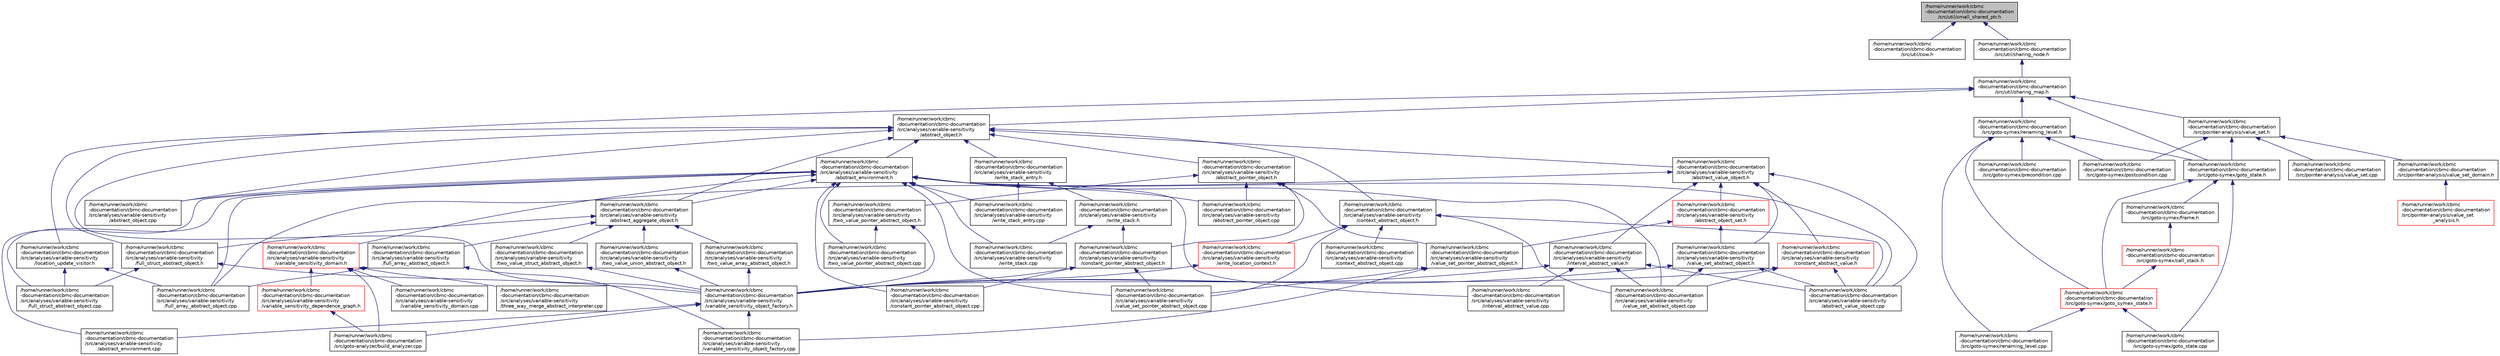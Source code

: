 digraph "/home/runner/work/cbmc-documentation/cbmc-documentation/src/util/small_shared_ptr.h"
{
 // LATEX_PDF_SIZE
  bgcolor="transparent";
  edge [fontname="Helvetica",fontsize="10",labelfontname="Helvetica",labelfontsize="10"];
  node [fontname="Helvetica",fontsize="10",shape=record];
  Node1 [label="/home/runner/work/cbmc\l-documentation/cbmc-documentation\l/src/util/small_shared_ptr.h",height=0.2,width=0.4,color="black", fillcolor="grey75", style="filled", fontcolor="black",tooltip=" "];
  Node1 -> Node2 [dir="back",color="midnightblue",fontsize="10",style="solid",fontname="Helvetica"];
  Node2 [label="/home/runner/work/cbmc\l-documentation/cbmc-documentation\l/src/util/cow.h",height=0.2,width=0.4,color="black",URL="$cow_8h.html",tooltip=" "];
  Node1 -> Node3 [dir="back",color="midnightblue",fontsize="10",style="solid",fontname="Helvetica"];
  Node3 [label="/home/runner/work/cbmc\l-documentation/cbmc-documentation\l/src/util/sharing_node.h",height=0.2,width=0.4,color="black",URL="$sharing__node_8h.html",tooltip=" "];
  Node3 -> Node4 [dir="back",color="midnightblue",fontsize="10",style="solid",fontname="Helvetica"];
  Node4 [label="/home/runner/work/cbmc\l-documentation/cbmc-documentation\l/src/util/sharing_map.h",height=0.2,width=0.4,color="black",URL="$sharing__map_8h.html",tooltip=" "];
  Node4 -> Node5 [dir="back",color="midnightblue",fontsize="10",style="solid",fontname="Helvetica"];
  Node5 [label="/home/runner/work/cbmc\l-documentation/cbmc-documentation\l/src/analyses/variable-sensitivity\l/abstract_object.h",height=0.2,width=0.4,color="black",URL="$abstract__object_8h.html",tooltip=" "];
  Node5 -> Node6 [dir="back",color="midnightblue",fontsize="10",style="solid",fontname="Helvetica"];
  Node6 [label="/home/runner/work/cbmc\l-documentation/cbmc-documentation\l/src/analyses/variable-sensitivity\l/abstract_aggregate_object.h",height=0.2,width=0.4,color="black",URL="$abstract__aggregate__object_8h.html",tooltip=" "];
  Node6 -> Node7 [dir="back",color="midnightblue",fontsize="10",style="solid",fontname="Helvetica"];
  Node7 [label="/home/runner/work/cbmc\l-documentation/cbmc-documentation\l/src/analyses/variable-sensitivity\l/full_array_abstract_object.h",height=0.2,width=0.4,color="black",URL="$full__array__abstract__object_8h.html",tooltip=" "];
  Node7 -> Node8 [dir="back",color="midnightblue",fontsize="10",style="solid",fontname="Helvetica"];
  Node8 [label="/home/runner/work/cbmc\l-documentation/cbmc-documentation\l/src/analyses/variable-sensitivity\l/full_array_abstract_object.cpp",height=0.2,width=0.4,color="black",URL="$full__array__abstract__object_8cpp.html",tooltip=" "];
  Node7 -> Node9 [dir="back",color="midnightblue",fontsize="10",style="solid",fontname="Helvetica"];
  Node9 [label="/home/runner/work/cbmc\l-documentation/cbmc-documentation\l/src/analyses/variable-sensitivity\l/variable_sensitivity_object_factory.cpp",height=0.2,width=0.4,color="black",URL="$variable__sensitivity__object__factory_8cpp.html",tooltip=" "];
  Node6 -> Node10 [dir="back",color="midnightblue",fontsize="10",style="solid",fontname="Helvetica"];
  Node10 [label="/home/runner/work/cbmc\l-documentation/cbmc-documentation\l/src/analyses/variable-sensitivity\l/full_struct_abstract_object.h",height=0.2,width=0.4,color="black",URL="$full__struct__abstract__object_8h.html",tooltip=" "];
  Node10 -> Node11 [dir="back",color="midnightblue",fontsize="10",style="solid",fontname="Helvetica"];
  Node11 [label="/home/runner/work/cbmc\l-documentation/cbmc-documentation\l/src/analyses/variable-sensitivity\l/full_struct_abstract_object.cpp",height=0.2,width=0.4,color="black",URL="$full__struct__abstract__object_8cpp.html",tooltip=" "];
  Node10 -> Node12 [dir="back",color="midnightblue",fontsize="10",style="solid",fontname="Helvetica"];
  Node12 [label="/home/runner/work/cbmc\l-documentation/cbmc-documentation\l/src/analyses/variable-sensitivity\l/variable_sensitivity_object_factory.h",height=0.2,width=0.4,color="black",URL="$variable__sensitivity__object__factory_8h.html",tooltip=" "];
  Node12 -> Node13 [dir="back",color="midnightblue",fontsize="10",style="solid",fontname="Helvetica"];
  Node13 [label="/home/runner/work/cbmc\l-documentation/cbmc-documentation\l/src/analyses/variable-sensitivity\l/abstract_environment.cpp",height=0.2,width=0.4,color="black",URL="$abstract__environment_8cpp.html",tooltip=" "];
  Node12 -> Node9 [dir="back",color="midnightblue",fontsize="10",style="solid",fontname="Helvetica"];
  Node12 -> Node14 [dir="back",color="midnightblue",fontsize="10",style="solid",fontname="Helvetica"];
  Node14 [label="/home/runner/work/cbmc\l-documentation/cbmc-documentation\l/src/goto-analyzer/build_analyzer.cpp",height=0.2,width=0.4,color="black",URL="$build__analyzer_8cpp.html",tooltip=" "];
  Node6 -> Node15 [dir="back",color="midnightblue",fontsize="10",style="solid",fontname="Helvetica"];
  Node15 [label="/home/runner/work/cbmc\l-documentation/cbmc-documentation\l/src/analyses/variable-sensitivity\l/two_value_array_abstract_object.h",height=0.2,width=0.4,color="black",URL="$two__value__array__abstract__object_8h.html",tooltip=" "];
  Node15 -> Node12 [dir="back",color="midnightblue",fontsize="10",style="solid",fontname="Helvetica"];
  Node6 -> Node16 [dir="back",color="midnightblue",fontsize="10",style="solid",fontname="Helvetica"];
  Node16 [label="/home/runner/work/cbmc\l-documentation/cbmc-documentation\l/src/analyses/variable-sensitivity\l/two_value_struct_abstract_object.h",height=0.2,width=0.4,color="black",URL="$two__value__struct__abstract__object_8h.html",tooltip=" "];
  Node16 -> Node12 [dir="back",color="midnightblue",fontsize="10",style="solid",fontname="Helvetica"];
  Node6 -> Node17 [dir="back",color="midnightblue",fontsize="10",style="solid",fontname="Helvetica"];
  Node17 [label="/home/runner/work/cbmc\l-documentation/cbmc-documentation\l/src/analyses/variable-sensitivity\l/two_value_union_abstract_object.h",height=0.2,width=0.4,color="black",URL="$two__value__union__abstract__object_8h.html",tooltip=" "];
  Node17 -> Node12 [dir="back",color="midnightblue",fontsize="10",style="solid",fontname="Helvetica"];
  Node5 -> Node18 [dir="back",color="midnightblue",fontsize="10",style="solid",fontname="Helvetica"];
  Node18 [label="/home/runner/work/cbmc\l-documentation/cbmc-documentation\l/src/analyses/variable-sensitivity\l/abstract_environment.h",height=0.2,width=0.4,color="black",URL="$abstract__environment_8h.html",tooltip=" "];
  Node18 -> Node6 [dir="back",color="midnightblue",fontsize="10",style="solid",fontname="Helvetica"];
  Node18 -> Node13 [dir="back",color="midnightblue",fontsize="10",style="solid",fontname="Helvetica"];
  Node18 -> Node19 [dir="back",color="midnightblue",fontsize="10",style="solid",fontname="Helvetica"];
  Node19 [label="/home/runner/work/cbmc\l-documentation/cbmc-documentation\l/src/analyses/variable-sensitivity\l/abstract_object.cpp",height=0.2,width=0.4,color="black",URL="$abstract__object_8cpp.html",tooltip=" "];
  Node18 -> Node20 [dir="back",color="midnightblue",fontsize="10",style="solid",fontname="Helvetica"];
  Node20 [label="/home/runner/work/cbmc\l-documentation/cbmc-documentation\l/src/analyses/variable-sensitivity\l/abstract_pointer_object.cpp",height=0.2,width=0.4,color="black",URL="$abstract__pointer__object_8cpp.html",tooltip=" "];
  Node18 -> Node21 [dir="back",color="midnightblue",fontsize="10",style="solid",fontname="Helvetica"];
  Node21 [label="/home/runner/work/cbmc\l-documentation/cbmc-documentation\l/src/analyses/variable-sensitivity\l/abstract_value_object.cpp",height=0.2,width=0.4,color="black",URL="$abstract__value__object_8cpp.html",tooltip=" "];
  Node18 -> Node22 [dir="back",color="midnightblue",fontsize="10",style="solid",fontname="Helvetica"];
  Node22 [label="/home/runner/work/cbmc\l-documentation/cbmc-documentation\l/src/analyses/variable-sensitivity\l/constant_pointer_abstract_object.cpp",height=0.2,width=0.4,color="black",URL="$constant__pointer__abstract__object_8cpp.html",tooltip=" "];
  Node18 -> Node8 [dir="back",color="midnightblue",fontsize="10",style="solid",fontname="Helvetica"];
  Node18 -> Node11 [dir="back",color="midnightblue",fontsize="10",style="solid",fontname="Helvetica"];
  Node18 -> Node23 [dir="back",color="midnightblue",fontsize="10",style="solid",fontname="Helvetica"];
  Node23 [label="/home/runner/work/cbmc\l-documentation/cbmc-documentation\l/src/analyses/variable-sensitivity\l/interval_abstract_value.cpp",height=0.2,width=0.4,color="black",URL="$interval__abstract__value_8cpp.html",tooltip=" "];
  Node18 -> Node24 [dir="back",color="midnightblue",fontsize="10",style="solid",fontname="Helvetica"];
  Node24 [label="/home/runner/work/cbmc\l-documentation/cbmc-documentation\l/src/analyses/variable-sensitivity\l/two_value_pointer_abstract_object.cpp",height=0.2,width=0.4,color="black",URL="$two__value__pointer__abstract__object_8cpp.html",tooltip=" "];
  Node18 -> Node25 [dir="back",color="midnightblue",fontsize="10",style="solid",fontname="Helvetica"];
  Node25 [label="/home/runner/work/cbmc\l-documentation/cbmc-documentation\l/src/analyses/variable-sensitivity\l/value_set_abstract_object.cpp",height=0.2,width=0.4,color="black",URL="$value__set__abstract__object_8cpp.html",tooltip=" "];
  Node18 -> Node26 [dir="back",color="midnightblue",fontsize="10",style="solid",fontname="Helvetica"];
  Node26 [label="/home/runner/work/cbmc\l-documentation/cbmc-documentation\l/src/analyses/variable-sensitivity\l/value_set_pointer_abstract_object.cpp",height=0.2,width=0.4,color="black",URL="$value__set__pointer__abstract__object_8cpp.html",tooltip=" "];
  Node18 -> Node27 [dir="back",color="midnightblue",fontsize="10",style="solid",fontname="Helvetica"];
  Node27 [label="/home/runner/work/cbmc\l-documentation/cbmc-documentation\l/src/analyses/variable-sensitivity\l/variable_sensitivity_domain.h",height=0.2,width=0.4,color="red",URL="$variable__sensitivity__domain_8h.html",tooltip=" "];
  Node27 -> Node28 [dir="back",color="midnightblue",fontsize="10",style="solid",fontname="Helvetica"];
  Node28 [label="/home/runner/work/cbmc\l-documentation/cbmc-documentation\l/src/analyses/variable-sensitivity\l/three_way_merge_abstract_interpreter.cpp",height=0.2,width=0.4,color="black",URL="$three__way__merge__abstract__interpreter_8cpp.html",tooltip=" "];
  Node27 -> Node29 [dir="back",color="midnightblue",fontsize="10",style="solid",fontname="Helvetica"];
  Node29 [label="/home/runner/work/cbmc\l-documentation/cbmc-documentation\l/src/analyses/variable-sensitivity\l/variable_sensitivity_dependence_graph.h",height=0.2,width=0.4,color="red",URL="$variable__sensitivity__dependence__graph_8h.html",tooltip=" "];
  Node29 -> Node14 [dir="back",color="midnightblue",fontsize="10",style="solid",fontname="Helvetica"];
  Node27 -> Node32 [dir="back",color="midnightblue",fontsize="10",style="solid",fontname="Helvetica"];
  Node32 [label="/home/runner/work/cbmc\l-documentation/cbmc-documentation\l/src/analyses/variable-sensitivity\l/variable_sensitivity_domain.cpp",height=0.2,width=0.4,color="black",URL="$variable__sensitivity__domain_8cpp.html",tooltip=" "];
  Node27 -> Node14 [dir="back",color="midnightblue",fontsize="10",style="solid",fontname="Helvetica"];
  Node18 -> Node37 [dir="back",color="midnightblue",fontsize="10",style="solid",fontname="Helvetica"];
  Node37 [label="/home/runner/work/cbmc\l-documentation/cbmc-documentation\l/src/analyses/variable-sensitivity\l/write_stack.cpp",height=0.2,width=0.4,color="black",URL="$write__stack_8cpp.html",tooltip=" "];
  Node18 -> Node38 [dir="back",color="midnightblue",fontsize="10",style="solid",fontname="Helvetica"];
  Node38 [label="/home/runner/work/cbmc\l-documentation/cbmc-documentation\l/src/analyses/variable-sensitivity\l/write_stack_entry.cpp",height=0.2,width=0.4,color="black",URL="$write__stack__entry_8cpp.html",tooltip=" "];
  Node5 -> Node19 [dir="back",color="midnightblue",fontsize="10",style="solid",fontname="Helvetica"];
  Node5 -> Node39 [dir="back",color="midnightblue",fontsize="10",style="solid",fontname="Helvetica"];
  Node39 [label="/home/runner/work/cbmc\l-documentation/cbmc-documentation\l/src/analyses/variable-sensitivity\l/abstract_pointer_object.h",height=0.2,width=0.4,color="black",URL="$abstract__pointer__object_8h.html",tooltip=" "];
  Node39 -> Node20 [dir="back",color="midnightblue",fontsize="10",style="solid",fontname="Helvetica"];
  Node39 -> Node40 [dir="back",color="midnightblue",fontsize="10",style="solid",fontname="Helvetica"];
  Node40 [label="/home/runner/work/cbmc\l-documentation/cbmc-documentation\l/src/analyses/variable-sensitivity\l/constant_pointer_abstract_object.h",height=0.2,width=0.4,color="black",URL="$constant__pointer__abstract__object_8h.html",tooltip=" "];
  Node40 -> Node22 [dir="back",color="midnightblue",fontsize="10",style="solid",fontname="Helvetica"];
  Node40 -> Node26 [dir="back",color="midnightblue",fontsize="10",style="solid",fontname="Helvetica"];
  Node40 -> Node12 [dir="back",color="midnightblue",fontsize="10",style="solid",fontname="Helvetica"];
  Node39 -> Node41 [dir="back",color="midnightblue",fontsize="10",style="solid",fontname="Helvetica"];
  Node41 [label="/home/runner/work/cbmc\l-documentation/cbmc-documentation\l/src/analyses/variable-sensitivity\l/two_value_pointer_abstract_object.h",height=0.2,width=0.4,color="black",URL="$two__value__pointer__abstract__object_8h.html",tooltip=" "];
  Node41 -> Node24 [dir="back",color="midnightblue",fontsize="10",style="solid",fontname="Helvetica"];
  Node41 -> Node12 [dir="back",color="midnightblue",fontsize="10",style="solid",fontname="Helvetica"];
  Node39 -> Node42 [dir="back",color="midnightblue",fontsize="10",style="solid",fontname="Helvetica"];
  Node42 [label="/home/runner/work/cbmc\l-documentation/cbmc-documentation\l/src/analyses/variable-sensitivity\l/value_set_pointer_abstract_object.h",height=0.2,width=0.4,color="black",URL="$value__set__pointer__abstract__object_8h.html",tooltip=" "];
  Node42 -> Node26 [dir="back",color="midnightblue",fontsize="10",style="solid",fontname="Helvetica"];
  Node42 -> Node9 [dir="back",color="midnightblue",fontsize="10",style="solid",fontname="Helvetica"];
  Node5 -> Node43 [dir="back",color="midnightblue",fontsize="10",style="solid",fontname="Helvetica"];
  Node43 [label="/home/runner/work/cbmc\l-documentation/cbmc-documentation\l/src/analyses/variable-sensitivity\l/abstract_value_object.h",height=0.2,width=0.4,color="black",URL="$abstract__value__object_8h.html",tooltip=" "];
  Node43 -> Node44 [dir="back",color="midnightblue",fontsize="10",style="solid",fontname="Helvetica"];
  Node44 [label="/home/runner/work/cbmc\l-documentation/cbmc-documentation\l/src/analyses/variable-sensitivity\l/abstract_object_set.h",height=0.2,width=0.4,color="red",URL="$abstract__object__set_8h.html",tooltip=" "];
  Node44 -> Node46 [dir="back",color="midnightblue",fontsize="10",style="solid",fontname="Helvetica"];
  Node46 [label="/home/runner/work/cbmc\l-documentation/cbmc-documentation\l/src/analyses/variable-sensitivity\l/value_set_abstract_object.h",height=0.2,width=0.4,color="black",URL="$value__set__abstract__object_8h.html",tooltip=" "];
  Node46 -> Node21 [dir="back",color="midnightblue",fontsize="10",style="solid",fontname="Helvetica"];
  Node46 -> Node25 [dir="back",color="midnightblue",fontsize="10",style="solid",fontname="Helvetica"];
  Node46 -> Node12 [dir="back",color="midnightblue",fontsize="10",style="solid",fontname="Helvetica"];
  Node44 -> Node42 [dir="back",color="midnightblue",fontsize="10",style="solid",fontname="Helvetica"];
  Node43 -> Node21 [dir="back",color="midnightblue",fontsize="10",style="solid",fontname="Helvetica"];
  Node43 -> Node47 [dir="back",color="midnightblue",fontsize="10",style="solid",fontname="Helvetica"];
  Node47 [label="/home/runner/work/cbmc\l-documentation/cbmc-documentation\l/src/analyses/variable-sensitivity\l/constant_abstract_value.h",height=0.2,width=0.4,color="red",URL="$constant__abstract__value_8h.html",tooltip=" "];
  Node47 -> Node21 [dir="back",color="midnightblue",fontsize="10",style="solid",fontname="Helvetica"];
  Node47 -> Node25 [dir="back",color="midnightblue",fontsize="10",style="solid",fontname="Helvetica"];
  Node47 -> Node12 [dir="back",color="midnightblue",fontsize="10",style="solid",fontname="Helvetica"];
  Node43 -> Node8 [dir="back",color="midnightblue",fontsize="10",style="solid",fontname="Helvetica"];
  Node43 -> Node49 [dir="back",color="midnightblue",fontsize="10",style="solid",fontname="Helvetica"];
  Node49 [label="/home/runner/work/cbmc\l-documentation/cbmc-documentation\l/src/analyses/variable-sensitivity\l/interval_abstract_value.h",height=0.2,width=0.4,color="black",URL="$interval__abstract__value_8h.html",tooltip=" "];
  Node49 -> Node21 [dir="back",color="midnightblue",fontsize="10",style="solid",fontname="Helvetica"];
  Node49 -> Node23 [dir="back",color="midnightblue",fontsize="10",style="solid",fontname="Helvetica"];
  Node49 -> Node25 [dir="back",color="midnightblue",fontsize="10",style="solid",fontname="Helvetica"];
  Node49 -> Node12 [dir="back",color="midnightblue",fontsize="10",style="solid",fontname="Helvetica"];
  Node43 -> Node46 [dir="back",color="midnightblue",fontsize="10",style="solid",fontname="Helvetica"];
  Node5 -> Node50 [dir="back",color="midnightblue",fontsize="10",style="solid",fontname="Helvetica"];
  Node50 [label="/home/runner/work/cbmc\l-documentation/cbmc-documentation\l/src/analyses/variable-sensitivity\l/context_abstract_object.h",height=0.2,width=0.4,color="black",URL="$context__abstract__object_8h.html",tooltip=" "];
  Node50 -> Node21 [dir="back",color="midnightblue",fontsize="10",style="solid",fontname="Helvetica"];
  Node50 -> Node51 [dir="back",color="midnightblue",fontsize="10",style="solid",fontname="Helvetica"];
  Node51 [label="/home/runner/work/cbmc\l-documentation/cbmc-documentation\l/src/analyses/variable-sensitivity\l/context_abstract_object.cpp",height=0.2,width=0.4,color="black",URL="$context__abstract__object_8cpp.html",tooltip=" "];
  Node50 -> Node52 [dir="back",color="midnightblue",fontsize="10",style="solid",fontname="Helvetica"];
  Node52 [label="/home/runner/work/cbmc\l-documentation/cbmc-documentation\l/src/analyses/variable-sensitivity\l/write_location_context.h",height=0.2,width=0.4,color="red",URL="$write__location__context_8h.html",tooltip=" "];
  Node52 -> Node12 [dir="back",color="midnightblue",fontsize="10",style="solid",fontname="Helvetica"];
  Node50 -> Node25 [dir="back",color="midnightblue",fontsize="10",style="solid",fontname="Helvetica"];
  Node50 -> Node26 [dir="back",color="midnightblue",fontsize="10",style="solid",fontname="Helvetica"];
  Node5 -> Node58 [dir="back",color="midnightblue",fontsize="10",style="solid",fontname="Helvetica"];
  Node58 [label="/home/runner/work/cbmc\l-documentation/cbmc-documentation\l/src/analyses/variable-sensitivity\l/location_update_visitor.h",height=0.2,width=0.4,color="black",URL="$location__update__visitor_8h.html",tooltip=" "];
  Node58 -> Node8 [dir="back",color="midnightblue",fontsize="10",style="solid",fontname="Helvetica"];
  Node58 -> Node11 [dir="back",color="midnightblue",fontsize="10",style="solid",fontname="Helvetica"];
  Node5 -> Node12 [dir="back",color="midnightblue",fontsize="10",style="solid",fontname="Helvetica"];
  Node5 -> Node59 [dir="back",color="midnightblue",fontsize="10",style="solid",fontname="Helvetica"];
  Node59 [label="/home/runner/work/cbmc\l-documentation/cbmc-documentation\l/src/analyses/variable-sensitivity\l/write_stack_entry.h",height=0.2,width=0.4,color="black",URL="$write__stack__entry_8h.html",tooltip=" "];
  Node59 -> Node60 [dir="back",color="midnightblue",fontsize="10",style="solid",fontname="Helvetica"];
  Node60 [label="/home/runner/work/cbmc\l-documentation/cbmc-documentation\l/src/analyses/variable-sensitivity\l/write_stack.h",height=0.2,width=0.4,color="black",URL="$write__stack_8h.html",tooltip=" "];
  Node60 -> Node40 [dir="back",color="midnightblue",fontsize="10",style="solid",fontname="Helvetica"];
  Node60 -> Node37 [dir="back",color="midnightblue",fontsize="10",style="solid",fontname="Helvetica"];
  Node59 -> Node38 [dir="back",color="midnightblue",fontsize="10",style="solid",fontname="Helvetica"];
  Node4 -> Node10 [dir="back",color="midnightblue",fontsize="10",style="solid",fontname="Helvetica"];
  Node4 -> Node61 [dir="back",color="midnightblue",fontsize="10",style="solid",fontname="Helvetica"];
  Node61 [label="/home/runner/work/cbmc\l-documentation/cbmc-documentation\l/src/goto-symex/goto_state.h",height=0.2,width=0.4,color="black",URL="$goto__state_8h.html",tooltip=" "];
  Node61 -> Node62 [dir="back",color="midnightblue",fontsize="10",style="solid",fontname="Helvetica"];
  Node62 [label="/home/runner/work/cbmc\l-documentation/cbmc-documentation\l/src/goto-symex/frame.h",height=0.2,width=0.4,color="black",URL="$frame_8h.html",tooltip=" "];
  Node62 -> Node63 [dir="back",color="midnightblue",fontsize="10",style="solid",fontname="Helvetica"];
  Node63 [label="/home/runner/work/cbmc\l-documentation/cbmc-documentation\l/src/goto-symex/call_stack.h",height=0.2,width=0.4,color="red",URL="$call__stack_8h.html",tooltip=" "];
  Node63 -> Node64 [dir="back",color="midnightblue",fontsize="10",style="solid",fontname="Helvetica"];
  Node64 [label="/home/runner/work/cbmc\l-documentation/cbmc-documentation\l/src/goto-symex/goto_symex_state.h",height=0.2,width=0.4,color="red",URL="$goto__symex__state_8h.html",tooltip=" "];
  Node64 -> Node114 [dir="back",color="midnightblue",fontsize="10",style="solid",fontname="Helvetica"];
  Node114 [label="/home/runner/work/cbmc\l-documentation/cbmc-documentation\l/src/goto-symex/goto_state.cpp",height=0.2,width=0.4,color="black",URL="$goto__state_8cpp.html",tooltip=" "];
  Node64 -> Node123 [dir="back",color="midnightblue",fontsize="10",style="solid",fontname="Helvetica"];
  Node123 [label="/home/runner/work/cbmc\l-documentation/cbmc-documentation\l/src/goto-symex/renaming_level.cpp",height=0.2,width=0.4,color="black",URL="$renaming__level_8cpp.html",tooltip=" "];
  Node61 -> Node64 [dir="back",color="midnightblue",fontsize="10",style="solid",fontname="Helvetica"];
  Node61 -> Node114 [dir="back",color="midnightblue",fontsize="10",style="solid",fontname="Helvetica"];
  Node4 -> Node126 [dir="back",color="midnightblue",fontsize="10",style="solid",fontname="Helvetica"];
  Node126 [label="/home/runner/work/cbmc\l-documentation/cbmc-documentation\l/src/goto-symex/renaming_level.h",height=0.2,width=0.4,color="black",URL="$renaming__level_8h.html",tooltip=" "];
  Node126 -> Node61 [dir="back",color="midnightblue",fontsize="10",style="solid",fontname="Helvetica"];
  Node126 -> Node64 [dir="back",color="midnightblue",fontsize="10",style="solid",fontname="Helvetica"];
  Node126 -> Node127 [dir="back",color="midnightblue",fontsize="10",style="solid",fontname="Helvetica"];
  Node127 [label="/home/runner/work/cbmc\l-documentation/cbmc-documentation\l/src/goto-symex/postcondition.cpp",height=0.2,width=0.4,color="black",URL="$postcondition_8cpp.html",tooltip=" "];
  Node126 -> Node128 [dir="back",color="midnightblue",fontsize="10",style="solid",fontname="Helvetica"];
  Node128 [label="/home/runner/work/cbmc\l-documentation/cbmc-documentation\l/src/goto-symex/precondition.cpp",height=0.2,width=0.4,color="black",URL="$precondition_8cpp.html",tooltip=" "];
  Node126 -> Node123 [dir="back",color="midnightblue",fontsize="10",style="solid",fontname="Helvetica"];
  Node4 -> Node129 [dir="back",color="midnightblue",fontsize="10",style="solid",fontname="Helvetica"];
  Node129 [label="/home/runner/work/cbmc\l-documentation/cbmc-documentation\l/src/pointer-analysis/value_set.h",height=0.2,width=0.4,color="black",URL="$value__set_8h.html",tooltip=" "];
  Node129 -> Node61 [dir="back",color="midnightblue",fontsize="10",style="solid",fontname="Helvetica"];
  Node129 -> Node127 [dir="back",color="midnightblue",fontsize="10",style="solid",fontname="Helvetica"];
  Node129 -> Node130 [dir="back",color="midnightblue",fontsize="10",style="solid",fontname="Helvetica"];
  Node130 [label="/home/runner/work/cbmc\l-documentation/cbmc-documentation\l/src/pointer-analysis/value_set_domain.h",height=0.2,width=0.4,color="black",URL="$value__set__domain_8h.html",tooltip=" "];
  Node130 -> Node131 [dir="back",color="midnightblue",fontsize="10",style="solid",fontname="Helvetica"];
  Node131 [label="/home/runner/work/cbmc\l-documentation/cbmc-documentation\l/src/pointer-analysis/value_set\l_analysis.h",height=0.2,width=0.4,color="red",URL="$value__set__analysis_8h.html",tooltip=" "];
  Node129 -> Node136 [dir="back",color="midnightblue",fontsize="10",style="solid",fontname="Helvetica"];
  Node136 [label="/home/runner/work/cbmc\l-documentation/cbmc-documentation\l/src/pointer-analysis/value_set.cpp",height=0.2,width=0.4,color="black",URL="$value__set_8cpp.html",tooltip=" "];
}
